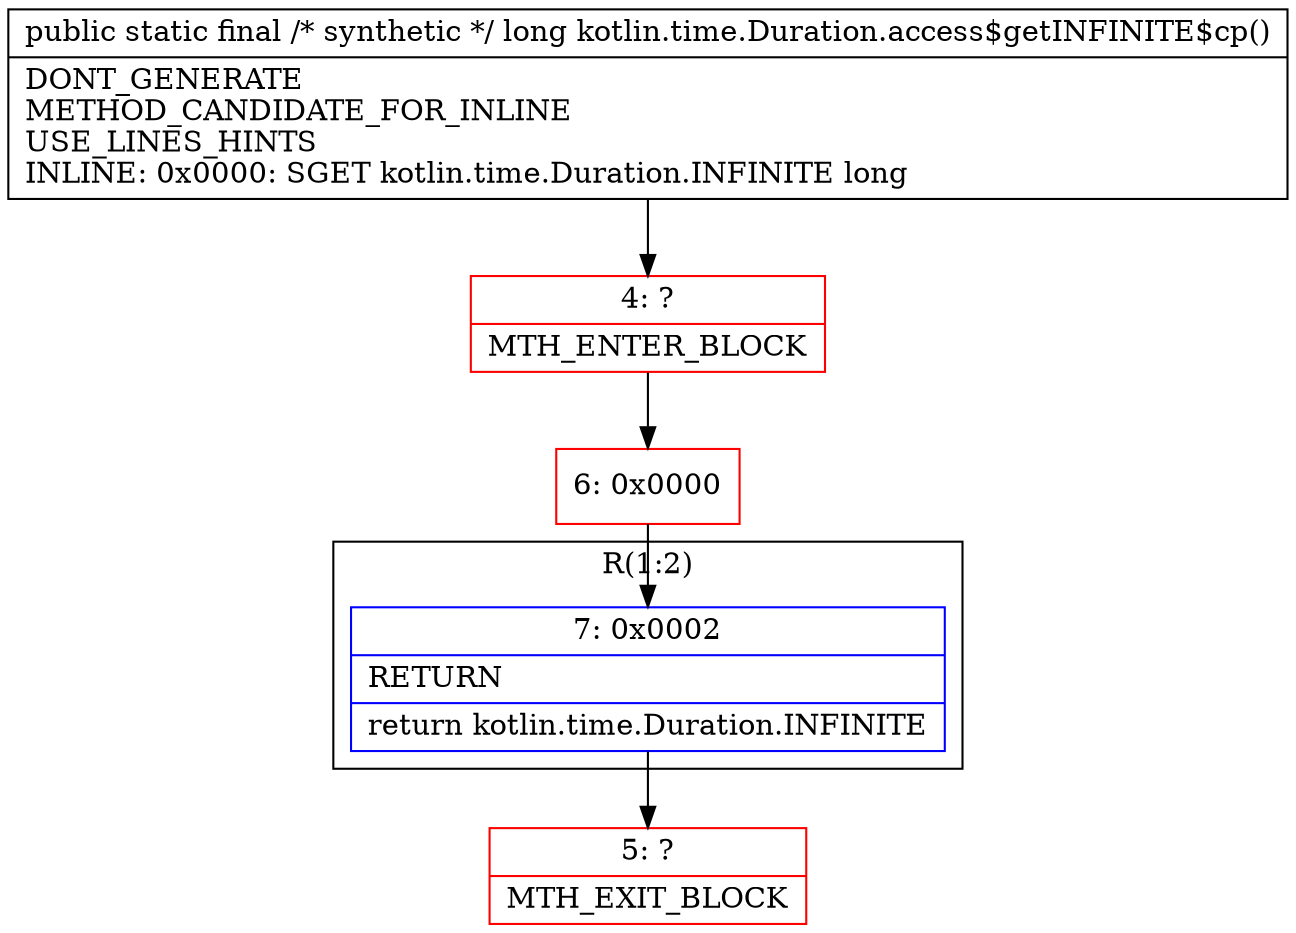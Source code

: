 digraph "CFG forkotlin.time.Duration.access$getINFINITE$cp()J" {
subgraph cluster_Region_529988201 {
label = "R(1:2)";
node [shape=record,color=blue];
Node_7 [shape=record,label="{7\:\ 0x0002|RETURN\l|return kotlin.time.Duration.INFINITE\l}"];
}
Node_4 [shape=record,color=red,label="{4\:\ ?|MTH_ENTER_BLOCK\l}"];
Node_6 [shape=record,color=red,label="{6\:\ 0x0000}"];
Node_5 [shape=record,color=red,label="{5\:\ ?|MTH_EXIT_BLOCK\l}"];
MethodNode[shape=record,label="{public static final \/* synthetic *\/ long kotlin.time.Duration.access$getINFINITE$cp()  | DONT_GENERATE\lMETHOD_CANDIDATE_FOR_INLINE\lUSE_LINES_HINTS\lINLINE: 0x0000: SGET   kotlin.time.Duration.INFINITE long\l}"];
MethodNode -> Node_4;Node_7 -> Node_5;
Node_4 -> Node_6;
Node_6 -> Node_7;
}

